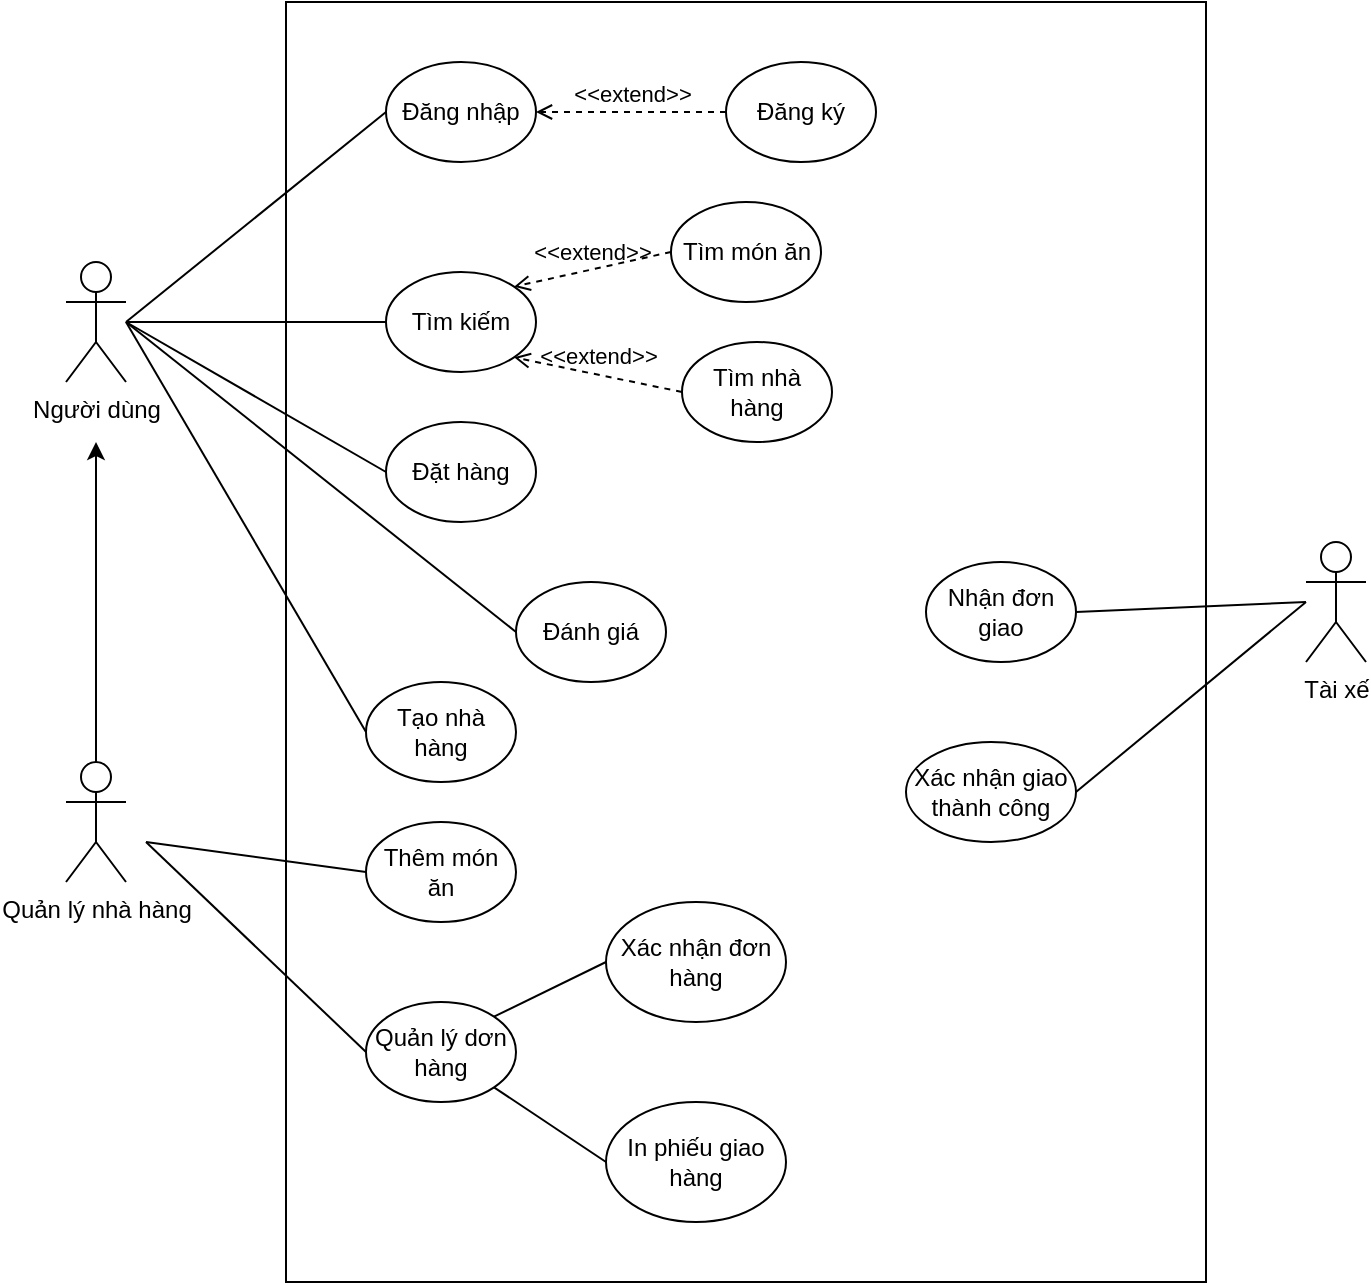 <mxfile version="21.6.8" type="device" pages="2">
  <diagram name="Page-1" id="Ejmvdk5syOnLpEsa1ZXs">
    <mxGraphModel dx="1418" dy="820" grid="1" gridSize="10" guides="1" tooltips="1" connect="1" arrows="1" fold="1" page="1" pageScale="1" pageWidth="850" pageHeight="1100" math="0" shadow="0">
      <root>
        <mxCell id="0" />
        <mxCell id="1" parent="0" />
        <mxCell id="VRN_034XBr_03XmDZoK8-1" value="" style="rounded=0;whiteSpace=wrap;html=1;" parent="1" vertex="1">
          <mxGeometry x="190" y="50" width="460" height="640" as="geometry" />
        </mxCell>
        <mxCell id="8HfrmzjM4NSn1dESdiWN-2" value="Người dùng" style="shape=umlActor;verticalLabelPosition=bottom;verticalAlign=top;html=1;outlineConnect=0;" vertex="1" parent="1">
          <mxGeometry x="80" y="180" width="30" height="60" as="geometry" />
        </mxCell>
        <mxCell id="8HfrmzjM4NSn1dESdiWN-9" style="edgeStyle=orthogonalEdgeStyle;rounded=0;orthogonalLoop=1;jettySize=auto;html=1;" edge="1" parent="1" source="8HfrmzjM4NSn1dESdiWN-8">
          <mxGeometry relative="1" as="geometry">
            <mxPoint x="95" y="270" as="targetPoint" />
          </mxGeometry>
        </mxCell>
        <mxCell id="8HfrmzjM4NSn1dESdiWN-8" value="Quản lý nhà hàng" style="shape=umlActor;verticalLabelPosition=bottom;verticalAlign=top;html=1;outlineConnect=0;" vertex="1" parent="1">
          <mxGeometry x="80" y="430" width="30" height="60" as="geometry" />
        </mxCell>
        <mxCell id="8HfrmzjM4NSn1dESdiWN-10" value="Đăng nhập" style="ellipse;whiteSpace=wrap;html=1;" vertex="1" parent="1">
          <mxGeometry x="240" y="80" width="75" height="50" as="geometry" />
        </mxCell>
        <mxCell id="8HfrmzjM4NSn1dESdiWN-11" value="Đăng ký" style="ellipse;whiteSpace=wrap;html=1;" vertex="1" parent="1">
          <mxGeometry x="410" y="80" width="75" height="50" as="geometry" />
        </mxCell>
        <mxCell id="8HfrmzjM4NSn1dESdiWN-12" value="&amp;lt;&amp;lt;extend&amp;gt;&amp;gt;" style="html=1;verticalAlign=bottom;labelBackgroundColor=none;endArrow=open;endFill=0;dashed=1;rounded=0;entryX=1;entryY=0.5;entryDx=0;entryDy=0;exitX=0;exitY=0.5;exitDx=0;exitDy=0;" edge="1" parent="1" source="8HfrmzjM4NSn1dESdiWN-11" target="8HfrmzjM4NSn1dESdiWN-10">
          <mxGeometry width="160" relative="1" as="geometry">
            <mxPoint x="340" y="420" as="sourcePoint" />
            <mxPoint x="500" y="420" as="targetPoint" />
          </mxGeometry>
        </mxCell>
        <mxCell id="8HfrmzjM4NSn1dESdiWN-13" value="Tạo nhà hàng" style="ellipse;whiteSpace=wrap;html=1;" vertex="1" parent="1">
          <mxGeometry x="230" y="390" width="75" height="50" as="geometry" />
        </mxCell>
        <mxCell id="8HfrmzjM4NSn1dESdiWN-14" value="Thêm món ăn" style="ellipse;whiteSpace=wrap;html=1;" vertex="1" parent="1">
          <mxGeometry x="230" y="460" width="75" height="50" as="geometry" />
        </mxCell>
        <mxCell id="8HfrmzjM4NSn1dESdiWN-15" value="" style="endArrow=none;html=1;rounded=0;entryX=0;entryY=0.5;entryDx=0;entryDy=0;" edge="1" parent="1" target="8HfrmzjM4NSn1dESdiWN-10">
          <mxGeometry width="50" height="50" relative="1" as="geometry">
            <mxPoint x="110" y="210" as="sourcePoint" />
            <mxPoint x="450" y="400" as="targetPoint" />
          </mxGeometry>
        </mxCell>
        <mxCell id="8HfrmzjM4NSn1dESdiWN-16" value="" style="endArrow=none;html=1;rounded=0;entryX=0;entryY=0.5;entryDx=0;entryDy=0;" edge="1" parent="1" target="8HfrmzjM4NSn1dESdiWN-13">
          <mxGeometry width="50" height="50" relative="1" as="geometry">
            <mxPoint x="110" y="210" as="sourcePoint" />
            <mxPoint x="450" y="400" as="targetPoint" />
          </mxGeometry>
        </mxCell>
        <mxCell id="8HfrmzjM4NSn1dESdiWN-17" value="" style="endArrow=none;html=1;rounded=0;entryX=0;entryY=0.5;entryDx=0;entryDy=0;" edge="1" parent="1" target="8HfrmzjM4NSn1dESdiWN-14">
          <mxGeometry width="50" height="50" relative="1" as="geometry">
            <mxPoint x="120" y="470" as="sourcePoint" />
            <mxPoint x="250" y="295" as="targetPoint" />
          </mxGeometry>
        </mxCell>
        <mxCell id="8HfrmzjM4NSn1dESdiWN-18" value="Quản lý dơn hàng" style="ellipse;whiteSpace=wrap;html=1;" vertex="1" parent="1">
          <mxGeometry x="230" y="550" width="75" height="50" as="geometry" />
        </mxCell>
        <mxCell id="8HfrmzjM4NSn1dESdiWN-19" value="" style="endArrow=none;html=1;rounded=0;entryX=0;entryY=0.5;entryDx=0;entryDy=0;" edge="1" parent="1" target="8HfrmzjM4NSn1dESdiWN-18">
          <mxGeometry width="50" height="50" relative="1" as="geometry">
            <mxPoint x="120" y="470" as="sourcePoint" />
            <mxPoint x="250" y="385" as="targetPoint" />
          </mxGeometry>
        </mxCell>
        <mxCell id="8HfrmzjM4NSn1dESdiWN-20" value="Xác nhận đơn hàng" style="ellipse;whiteSpace=wrap;html=1;" vertex="1" parent="1">
          <mxGeometry x="350" y="500" width="90" height="60" as="geometry" />
        </mxCell>
        <mxCell id="8HfrmzjM4NSn1dESdiWN-21" value="In phiếu giao hàng" style="ellipse;whiteSpace=wrap;html=1;" vertex="1" parent="1">
          <mxGeometry x="350" y="600" width="90" height="60" as="geometry" />
        </mxCell>
        <mxCell id="8HfrmzjM4NSn1dESdiWN-22" value="" style="endArrow=none;html=1;rounded=0;entryX=0;entryY=0.5;entryDx=0;entryDy=0;exitX=1;exitY=0;exitDx=0;exitDy=0;" edge="1" parent="1" source="8HfrmzjM4NSn1dESdiWN-18" target="8HfrmzjM4NSn1dESdiWN-20">
          <mxGeometry width="50" height="50" relative="1" as="geometry">
            <mxPoint x="130" y="410" as="sourcePoint" />
            <mxPoint x="250" y="475" as="targetPoint" />
          </mxGeometry>
        </mxCell>
        <mxCell id="8HfrmzjM4NSn1dESdiWN-23" value="" style="endArrow=none;html=1;rounded=0;entryX=0;entryY=0.5;entryDx=0;entryDy=0;exitX=1;exitY=1;exitDx=0;exitDy=0;" edge="1" parent="1" source="8HfrmzjM4NSn1dESdiWN-18" target="8HfrmzjM4NSn1dESdiWN-21">
          <mxGeometry width="50" height="50" relative="1" as="geometry">
            <mxPoint x="314" y="457" as="sourcePoint" />
            <mxPoint x="370" y="440" as="targetPoint" />
          </mxGeometry>
        </mxCell>
        <mxCell id="8HfrmzjM4NSn1dESdiWN-24" value="Tài xế" style="shape=umlActor;verticalLabelPosition=bottom;verticalAlign=top;html=1;outlineConnect=0;" vertex="1" parent="1">
          <mxGeometry x="700" y="320" width="30" height="60" as="geometry" />
        </mxCell>
        <mxCell id="8HfrmzjM4NSn1dESdiWN-25" value="Tìm kiếm" style="ellipse;whiteSpace=wrap;html=1;" vertex="1" parent="1">
          <mxGeometry x="240" y="185" width="75" height="50" as="geometry" />
        </mxCell>
        <mxCell id="8HfrmzjM4NSn1dESdiWN-26" value="Tìm món ăn" style="ellipse;whiteSpace=wrap;html=1;" vertex="1" parent="1">
          <mxGeometry x="382.5" y="150" width="75" height="50" as="geometry" />
        </mxCell>
        <mxCell id="8HfrmzjM4NSn1dESdiWN-27" value="Tìm nhà hàng" style="ellipse;whiteSpace=wrap;html=1;" vertex="1" parent="1">
          <mxGeometry x="388" y="220" width="75" height="50" as="geometry" />
        </mxCell>
        <mxCell id="8HfrmzjM4NSn1dESdiWN-29" value="&amp;lt;&amp;lt;extend&amp;gt;&amp;gt;" style="html=1;verticalAlign=bottom;labelBackgroundColor=none;endArrow=open;endFill=0;dashed=1;rounded=0;entryX=1;entryY=0;entryDx=0;entryDy=0;exitX=0;exitY=0.5;exitDx=0;exitDy=0;" edge="1" parent="1" source="8HfrmzjM4NSn1dESdiWN-26" target="8HfrmzjM4NSn1dESdiWN-25">
          <mxGeometry width="160" relative="1" as="geometry">
            <mxPoint x="420" y="115" as="sourcePoint" />
            <mxPoint x="325" y="115" as="targetPoint" />
          </mxGeometry>
        </mxCell>
        <mxCell id="8HfrmzjM4NSn1dESdiWN-30" value="&amp;lt;&amp;lt;extend&amp;gt;&amp;gt;" style="html=1;verticalAlign=bottom;labelBackgroundColor=none;endArrow=open;endFill=0;dashed=1;rounded=0;entryX=1;entryY=1;entryDx=0;entryDy=0;exitX=0;exitY=0.5;exitDx=0;exitDy=0;" edge="1" parent="1" source="8HfrmzjM4NSn1dESdiWN-27" target="8HfrmzjM4NSn1dESdiWN-25">
          <mxGeometry width="160" relative="1" as="geometry">
            <mxPoint x="393" y="185" as="sourcePoint" />
            <mxPoint x="314" y="202" as="targetPoint" />
          </mxGeometry>
        </mxCell>
        <mxCell id="8HfrmzjM4NSn1dESdiWN-31" value="" style="endArrow=none;html=1;rounded=0;entryX=0;entryY=0.5;entryDx=0;entryDy=0;" edge="1" parent="1" target="8HfrmzjM4NSn1dESdiWN-25">
          <mxGeometry width="50" height="50" relative="1" as="geometry">
            <mxPoint x="110" y="210" as="sourcePoint" />
            <mxPoint x="450" y="300" as="targetPoint" />
          </mxGeometry>
        </mxCell>
        <mxCell id="8HfrmzjM4NSn1dESdiWN-32" value="Nhận đơn giao" style="ellipse;whiteSpace=wrap;html=1;" vertex="1" parent="1">
          <mxGeometry x="510" y="330" width="75" height="50" as="geometry" />
        </mxCell>
        <mxCell id="8HfrmzjM4NSn1dESdiWN-33" value="" style="endArrow=none;html=1;rounded=0;exitX=1;exitY=0.5;exitDx=0;exitDy=0;" edge="1" parent="1" source="8HfrmzjM4NSn1dESdiWN-32">
          <mxGeometry width="50" height="50" relative="1" as="geometry">
            <mxPoint x="400" y="350" as="sourcePoint" />
            <mxPoint x="700" y="350" as="targetPoint" />
          </mxGeometry>
        </mxCell>
        <mxCell id="8HfrmzjM4NSn1dESdiWN-35" value="Xác nhận giao thành công" style="ellipse;whiteSpace=wrap;html=1;" vertex="1" parent="1">
          <mxGeometry x="500" y="420" width="85" height="50" as="geometry" />
        </mxCell>
        <mxCell id="8HfrmzjM4NSn1dESdiWN-37" value="" style="endArrow=none;html=1;rounded=0;exitX=1;exitY=0.5;exitDx=0;exitDy=0;" edge="1" parent="1" source="8HfrmzjM4NSn1dESdiWN-35">
          <mxGeometry width="50" height="50" relative="1" as="geometry">
            <mxPoint x="595" y="365" as="sourcePoint" />
            <mxPoint x="700" y="350" as="targetPoint" />
          </mxGeometry>
        </mxCell>
        <mxCell id="8HfrmzjM4NSn1dESdiWN-38" value="Đặt hàng" style="ellipse;whiteSpace=wrap;html=1;" vertex="1" parent="1">
          <mxGeometry x="240" y="260" width="75" height="50" as="geometry" />
        </mxCell>
        <mxCell id="8HfrmzjM4NSn1dESdiWN-40" value="" style="endArrow=none;html=1;rounded=0;entryX=0;entryY=0.5;entryDx=0;entryDy=0;" edge="1" parent="1" target="8HfrmzjM4NSn1dESdiWN-38">
          <mxGeometry width="50" height="50" relative="1" as="geometry">
            <mxPoint x="110" y="210" as="sourcePoint" />
            <mxPoint x="250" y="115" as="targetPoint" />
          </mxGeometry>
        </mxCell>
        <mxCell id="8HfrmzjM4NSn1dESdiWN-41" value="Đánh giá" style="ellipse;whiteSpace=wrap;html=1;" vertex="1" parent="1">
          <mxGeometry x="305" y="340" width="75" height="50" as="geometry" />
        </mxCell>
        <mxCell id="8HfrmzjM4NSn1dESdiWN-43" value="" style="endArrow=none;html=1;rounded=0;entryX=0;entryY=0.5;entryDx=0;entryDy=0;" edge="1" parent="1" target="8HfrmzjM4NSn1dESdiWN-41">
          <mxGeometry width="50" height="50" relative="1" as="geometry">
            <mxPoint x="110" y="210" as="sourcePoint" />
            <mxPoint x="450" y="300" as="targetPoint" />
          </mxGeometry>
        </mxCell>
      </root>
    </mxGraphModel>
  </diagram>
  <diagram id="MavAF4JmOdheDZfPtCtE" name="Page-2">
    <mxGraphModel dx="1418" dy="820" grid="1" gridSize="10" guides="1" tooltips="1" connect="1" arrows="1" fold="1" page="1" pageScale="1" pageWidth="850" pageHeight="1100" math="0" shadow="0">
      <root>
        <mxCell id="0" />
        <mxCell id="1" parent="0" />
        <mxCell id="EhA_68bGaD0RaLV7P0_v-1" value="Sơ đồ hoạt động Đặt và giao hàng" style="swimlane;html=1;childLayout=stackLayout;startSize=20;rounded=0;shadow=0;comic=0;labelBackgroundColor=none;strokeWidth=1;fontFamily=Verdana;fontSize=12;align=center;" vertex="1" parent="1">
          <mxGeometry x="40" y="20" width="750" height="890" as="geometry" />
        </mxCell>
        <mxCell id="EhA_68bGaD0RaLV7P0_v-2" value="Người dùng" style="swimlane;html=1;startSize=20;" vertex="1" parent="EhA_68bGaD0RaLV7P0_v-1">
          <mxGeometry y="20" width="250" height="870" as="geometry" />
        </mxCell>
        <mxCell id="EhA_68bGaD0RaLV7P0_v-29" value="" style="ellipse;whiteSpace=wrap;html=1;rounded=0;shadow=0;comic=0;labelBackgroundColor=none;strokeWidth=1;fillColor=#000000;fontFamily=Verdana;fontSize=12;align=center;" vertex="1" parent="EhA_68bGaD0RaLV7P0_v-2">
          <mxGeometry x="100" y="50" width="40" height="40" as="geometry" />
        </mxCell>
        <mxCell id="EhA_68bGaD0RaLV7P0_v-75" style="edgeStyle=orthogonalEdgeStyle;rounded=0;orthogonalLoop=1;jettySize=auto;html=1;entryX=0.5;entryY=0;entryDx=0;entryDy=0;" edge="1" parent="EhA_68bGaD0RaLV7P0_v-2" source="EhA_68bGaD0RaLV7P0_v-30" target="EhA_68bGaD0RaLV7P0_v-73">
          <mxGeometry relative="1" as="geometry" />
        </mxCell>
        <mxCell id="EhA_68bGaD0RaLV7P0_v-30" value="Thêm sản phẩm vào giỏ hàng" style="rounded=1;whiteSpace=wrap;html=1;shadow=0;comic=0;labelBackgroundColor=none;strokeWidth=1;fontFamily=Verdana;fontSize=12;align=center;arcSize=50;" vertex="1" parent="EhA_68bGaD0RaLV7P0_v-2">
          <mxGeometry x="65" y="120" width="110" height="50" as="geometry" />
        </mxCell>
        <mxCell id="EhA_68bGaD0RaLV7P0_v-28" style="edgeStyle=orthogonalEdgeStyle;rounded=0;html=1;labelBackgroundColor=none;startArrow=none;startFill=0;startSize=5;endArrow=classicThin;endFill=1;endSize=5;jettySize=auto;orthogonalLoop=1;strokeWidth=1;fontFamily=Verdana;fontSize=12" edge="1" parent="EhA_68bGaD0RaLV7P0_v-2" source="EhA_68bGaD0RaLV7P0_v-29" target="EhA_68bGaD0RaLV7P0_v-30">
          <mxGeometry relative="1" as="geometry" />
        </mxCell>
        <mxCell id="EhA_68bGaD0RaLV7P0_v-73" value="Đặt hàng" style="rounded=1;whiteSpace=wrap;html=1;shadow=0;comic=0;labelBackgroundColor=none;strokeWidth=1;fontFamily=Verdana;fontSize=12;align=center;arcSize=50;" vertex="1" parent="EhA_68bGaD0RaLV7P0_v-2">
          <mxGeometry x="78.5" y="230" width="83" height="30" as="geometry" />
        </mxCell>
        <mxCell id="EhA_68bGaD0RaLV7P0_v-43" value="Đánh giá" style="rounded=1;whiteSpace=wrap;html=1;shadow=0;comic=0;labelBackgroundColor=none;strokeWidth=1;fontFamily=Verdana;fontSize=12;align=center;arcSize=50;" vertex="1" parent="EhA_68bGaD0RaLV7P0_v-2">
          <mxGeometry x="70" y="760" width="100" height="30" as="geometry" />
        </mxCell>
        <mxCell id="EhA_68bGaD0RaLV7P0_v-44" value="" style="shape=mxgraph.bpmn.shape;html=1;verticalLabelPosition=bottom;labelBackgroundColor=#ffffff;verticalAlign=top;perimeter=ellipsePerimeter;outline=end;symbol=terminate;rounded=0;shadow=0;comic=0;strokeWidth=1;fontFamily=Verdana;fontSize=12;align=center;" vertex="1" parent="EhA_68bGaD0RaLV7P0_v-2">
          <mxGeometry x="100" y="820" width="40" height="40" as="geometry" />
        </mxCell>
        <mxCell id="EhA_68bGaD0RaLV7P0_v-42" style="edgeStyle=none;rounded=0;html=1;labelBackgroundColor=none;startArrow=none;startFill=0;startSize=5;endArrow=classicThin;endFill=1;endSize=5;jettySize=auto;orthogonalLoop=1;strokeWidth=1;fontFamily=Verdana;fontSize=12" edge="1" parent="EhA_68bGaD0RaLV7P0_v-2" source="EhA_68bGaD0RaLV7P0_v-43" target="EhA_68bGaD0RaLV7P0_v-44">
          <mxGeometry relative="1" as="geometry" />
        </mxCell>
        <mxCell id="EhA_68bGaD0RaLV7P0_v-94" style="edgeStyle=orthogonalEdgeStyle;rounded=0;orthogonalLoop=1;jettySize=auto;html=1;entryX=0.5;entryY=0;entryDx=0;entryDy=0;" edge="1" parent="EhA_68bGaD0RaLV7P0_v-2" source="EhA_68bGaD0RaLV7P0_v-92" target="EhA_68bGaD0RaLV7P0_v-43">
          <mxGeometry relative="1" as="geometry" />
        </mxCell>
        <mxCell id="EhA_68bGaD0RaLV7P0_v-92" value="Thanh toán và xác nhận đã nhận đơn&amp;nbsp;" style="rounded=1;whiteSpace=wrap;html=1;shadow=0;comic=0;labelBackgroundColor=none;strokeWidth=1;fontFamily=Verdana;fontSize=12;align=center;arcSize=50;" vertex="1" parent="EhA_68bGaD0RaLV7P0_v-2">
          <mxGeometry x="55.87" y="640" width="128.26" height="66.05" as="geometry" />
        </mxCell>
        <mxCell id="EhA_68bGaD0RaLV7P0_v-11" value="Nhà hàng" style="swimlane;html=1;startSize=20;" vertex="1" parent="EhA_68bGaD0RaLV7P0_v-1">
          <mxGeometry x="250" y="20" width="250" height="870" as="geometry" />
        </mxCell>
        <mxCell id="EhA_68bGaD0RaLV7P0_v-76" value="Xác nhận đơn hàng" style="rounded=1;whiteSpace=wrap;html=1;shadow=0;comic=0;labelBackgroundColor=none;strokeWidth=1;fontFamily=Verdana;fontSize=12;align=center;arcSize=50;" vertex="1" parent="EhA_68bGaD0RaLV7P0_v-11">
          <mxGeometry x="66.16" y="225" width="110.67" height="40" as="geometry" />
        </mxCell>
        <mxCell id="EhA_68bGaD0RaLV7P0_v-78" value="Chuẩn bị đơn hàng" style="rounded=1;whiteSpace=wrap;html=1;shadow=0;comic=0;labelBackgroundColor=none;strokeWidth=1;fontFamily=Verdana;fontSize=12;align=center;arcSize=50;" vertex="1" parent="EhA_68bGaD0RaLV7P0_v-11">
          <mxGeometry x="71.5" y="340" width="100" height="36.14" as="geometry" />
        </mxCell>
        <mxCell id="EhA_68bGaD0RaLV7P0_v-79" style="edgeStyle=orthogonalEdgeStyle;rounded=0;orthogonalLoop=1;jettySize=auto;html=1;entryX=0.5;entryY=0;entryDx=0;entryDy=0;exitX=0.5;exitY=1;exitDx=0;exitDy=0;" edge="1" parent="EhA_68bGaD0RaLV7P0_v-11" source="EhA_68bGaD0RaLV7P0_v-76" target="EhA_68bGaD0RaLV7P0_v-78">
          <mxGeometry relative="1" as="geometry">
            <mxPoint x="-78" y="255" as="sourcePoint" />
            <mxPoint x="90" y="255" as="targetPoint" />
          </mxGeometry>
        </mxCell>
        <mxCell id="EhA_68bGaD0RaLV7P0_v-80" value="Đóng gói và In Phiếu giao" style="rounded=1;whiteSpace=wrap;html=1;shadow=0;comic=0;labelBackgroundColor=none;strokeWidth=1;fontFamily=Verdana;fontSize=12;align=center;arcSize=50;" vertex="1" parent="EhA_68bGaD0RaLV7P0_v-11">
          <mxGeometry x="71.49" y="430" width="100" height="36.14" as="geometry" />
        </mxCell>
        <mxCell id="EhA_68bGaD0RaLV7P0_v-81" style="edgeStyle=orthogonalEdgeStyle;rounded=0;orthogonalLoop=1;jettySize=auto;html=1;entryX=0.5;entryY=0;entryDx=0;entryDy=0;exitX=0.5;exitY=1;exitDx=0;exitDy=0;" edge="1" parent="EhA_68bGaD0RaLV7P0_v-11" source="EhA_68bGaD0RaLV7P0_v-78" target="EhA_68bGaD0RaLV7P0_v-80">
          <mxGeometry relative="1" as="geometry">
            <mxPoint x="131" y="275" as="sourcePoint" />
            <mxPoint x="132" y="350" as="targetPoint" />
          </mxGeometry>
        </mxCell>
        <mxCell id="EhA_68bGaD0RaLV7P0_v-82" value="Cập nhật trạng thái sẵn sàng giao" style="rounded=1;whiteSpace=wrap;html=1;shadow=0;comic=0;labelBackgroundColor=none;strokeWidth=1;fontFamily=Verdana;fontSize=12;align=center;arcSize=50;" vertex="1" parent="EhA_68bGaD0RaLV7P0_v-11">
          <mxGeometry x="52.32" y="510" width="138.35" height="50" as="geometry" />
        </mxCell>
        <mxCell id="EhA_68bGaD0RaLV7P0_v-83" style="edgeStyle=orthogonalEdgeStyle;rounded=0;orthogonalLoop=1;jettySize=auto;html=1;entryX=0.5;entryY=0;entryDx=0;entryDy=0;exitX=0.5;exitY=1;exitDx=0;exitDy=0;" edge="1" parent="EhA_68bGaD0RaLV7P0_v-11" source="EhA_68bGaD0RaLV7P0_v-80" target="EhA_68bGaD0RaLV7P0_v-82">
          <mxGeometry relative="1" as="geometry">
            <mxPoint x="132" y="386" as="sourcePoint" />
            <mxPoint x="131" y="440" as="targetPoint" />
          </mxGeometry>
        </mxCell>
        <mxCell id="EhA_68bGaD0RaLV7P0_v-27" value="Tài xế" style="swimlane;html=1;startSize=20;" vertex="1" parent="EhA_68bGaD0RaLV7P0_v-1">
          <mxGeometry x="500" y="20" width="250" height="870" as="geometry" />
        </mxCell>
        <mxCell id="EhA_68bGaD0RaLV7P0_v-88" style="edgeStyle=orthogonalEdgeStyle;rounded=0;orthogonalLoop=1;jettySize=auto;html=1;entryX=0.5;entryY=0;entryDx=0;entryDy=0;" edge="1" parent="EhA_68bGaD0RaLV7P0_v-27" source="EhA_68bGaD0RaLV7P0_v-84" target="EhA_68bGaD0RaLV7P0_v-87">
          <mxGeometry relative="1" as="geometry" />
        </mxCell>
        <mxCell id="EhA_68bGaD0RaLV7P0_v-84" value="Nhận đơn" style="rounded=1;whiteSpace=wrap;html=1;shadow=0;comic=0;labelBackgroundColor=none;strokeWidth=1;fontFamily=Verdana;fontSize=12;align=center;arcSize=50;" vertex="1" parent="EhA_68bGaD0RaLV7P0_v-27">
          <mxGeometry x="80" y="520" width="83.01" height="30" as="geometry" />
        </mxCell>
        <mxCell id="EhA_68bGaD0RaLV7P0_v-91" style="edgeStyle=orthogonalEdgeStyle;rounded=0;orthogonalLoop=1;jettySize=auto;html=1;" edge="1" parent="EhA_68bGaD0RaLV7P0_v-27" source="EhA_68bGaD0RaLV7P0_v-87" target="EhA_68bGaD0RaLV7P0_v-89">
          <mxGeometry relative="1" as="geometry" />
        </mxCell>
        <mxCell id="EhA_68bGaD0RaLV7P0_v-87" value="Giao hàng" style="rounded=1;whiteSpace=wrap;html=1;shadow=0;comic=0;labelBackgroundColor=none;strokeWidth=1;fontFamily=Verdana;fontSize=12;align=center;arcSize=50;" vertex="1" parent="EhA_68bGaD0RaLV7P0_v-27">
          <mxGeometry x="80" y="580" width="83.01" height="30" as="geometry" />
        </mxCell>
        <mxCell id="EhA_68bGaD0RaLV7P0_v-93" style="edgeStyle=orthogonalEdgeStyle;rounded=0;orthogonalLoop=1;jettySize=auto;html=1;" edge="1" parent="EhA_68bGaD0RaLV7P0_v-27" source="EhA_68bGaD0RaLV7P0_v-89">
          <mxGeometry relative="1" as="geometry">
            <mxPoint x="-310" y="670" as="targetPoint" />
          </mxGeometry>
        </mxCell>
        <mxCell id="EhA_68bGaD0RaLV7P0_v-89" value="Cập nhật trạng thái giao thành công" style="rounded=1;whiteSpace=wrap;html=1;shadow=0;comic=0;labelBackgroundColor=none;strokeWidth=1;fontFamily=Verdana;fontSize=12;align=center;arcSize=50;" vertex="1" parent="EhA_68bGaD0RaLV7P0_v-27">
          <mxGeometry x="63.25" y="640" width="116.51" height="60" as="geometry" />
        </mxCell>
        <mxCell id="EhA_68bGaD0RaLV7P0_v-77" style="edgeStyle=orthogonalEdgeStyle;rounded=0;orthogonalLoop=1;jettySize=auto;html=1;entryX=0;entryY=0.5;entryDx=0;entryDy=0;exitX=1;exitY=0.5;exitDx=0;exitDy=0;" edge="1" parent="EhA_68bGaD0RaLV7P0_v-1" source="EhA_68bGaD0RaLV7P0_v-73" target="EhA_68bGaD0RaLV7P0_v-76">
          <mxGeometry relative="1" as="geometry">
            <mxPoint x="130" y="200" as="sourcePoint" />
            <mxPoint x="130" y="260" as="targetPoint" />
          </mxGeometry>
        </mxCell>
        <mxCell id="EhA_68bGaD0RaLV7P0_v-86" style="edgeStyle=orthogonalEdgeStyle;rounded=0;orthogonalLoop=1;jettySize=auto;html=1;entryX=0;entryY=0.5;entryDx=0;entryDy=0;" edge="1" parent="EhA_68bGaD0RaLV7P0_v-1" source="EhA_68bGaD0RaLV7P0_v-82" target="EhA_68bGaD0RaLV7P0_v-84">
          <mxGeometry relative="1" as="geometry" />
        </mxCell>
      </root>
    </mxGraphModel>
  </diagram>
</mxfile>
